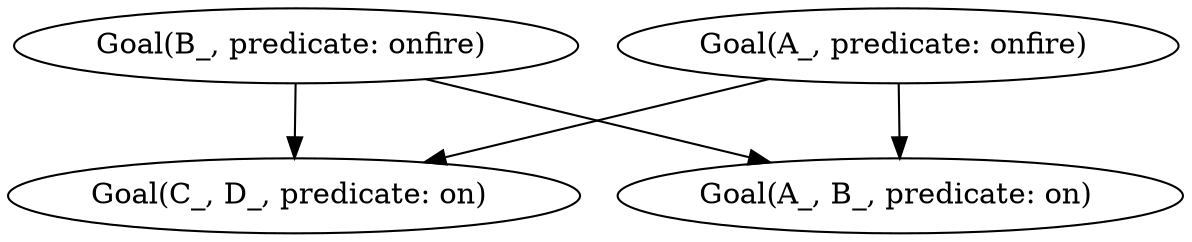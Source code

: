 digraph
{
  Goal4 [label="Goal(C_, D_, predicate: on) "]
  Goal2 [label="Goal(B_, predicate: onfire) "]
  Goal3 [label="Goal(A_, B_, predicate: on) "]
  Goal1 [label="Goal(A_, predicate: onfire) "]

  Goal2 -> Goal4 
  Goal2 -> Goal3 
  Goal1 -> Goal4 
  Goal1 -> Goal3 

}
